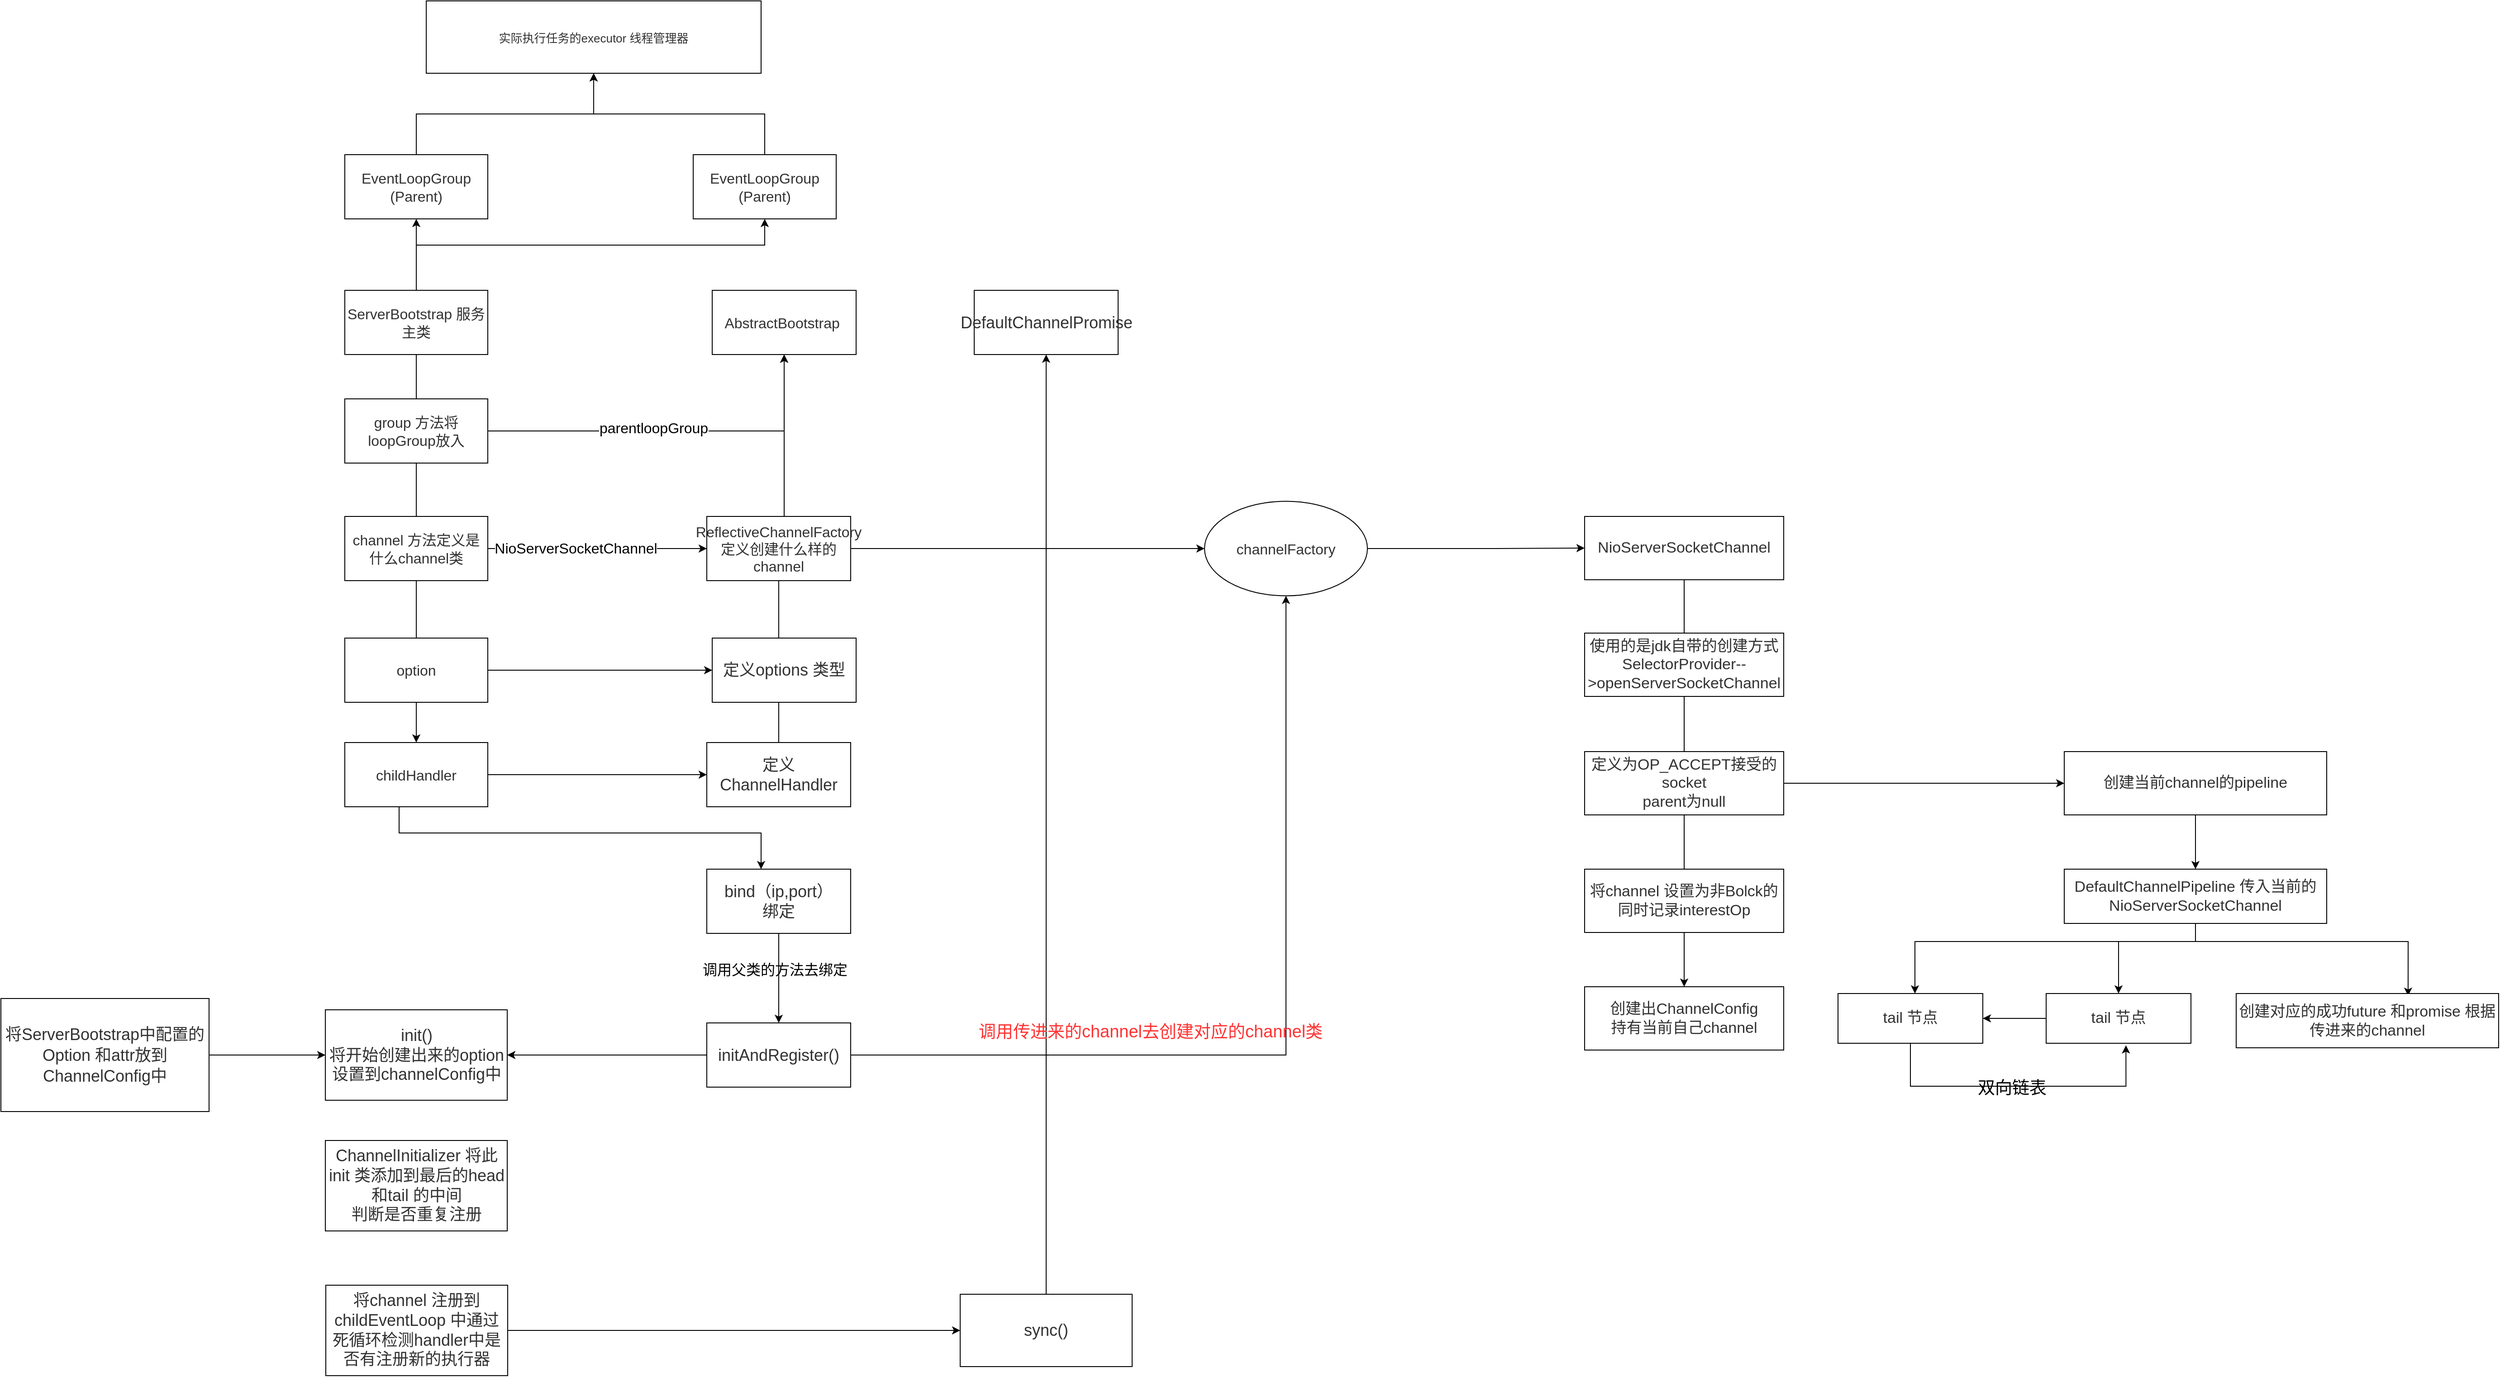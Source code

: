 <mxfile version="13.1.5" type="github">
  <diagram id="tISTSOa1IbnUW52Cragt" name="第 1 页">
    <mxGraphModel dx="2500" dy="2156" grid="1" gridSize="10" guides="1" tooltips="1" connect="1" arrows="1" fold="1" page="1" pageScale="1" pageWidth="827" pageHeight="1169" math="0" shadow="0">
      <root>
        <mxCell id="0" />
        <mxCell id="1" parent="0" />
        <mxCell id="TtaqyDXrP9r9ZkSE2HPn-74" style="edgeStyle=orthogonalEdgeStyle;rounded=0;orthogonalLoop=1;jettySize=auto;html=1;fontSize=19;" edge="1" parent="1" source="TtaqyDXrP9r9ZkSE2HPn-1" target="TtaqyDXrP9r9ZkSE2HPn-73">
          <mxGeometry relative="1" as="geometry" />
        </mxCell>
        <mxCell id="TtaqyDXrP9r9ZkSE2HPn-1" value="&lt;span style=&quot;color: rgb(50, 50, 50); font-size: 16px; background-color: rgba(255, 255, 255, 0.01);&quot;&gt;EventLoopGroup (Parent)&lt;/span&gt;" style="rounded=0;whiteSpace=wrap;html=1;fontSize=16;" vertex="1" parent="1">
          <mxGeometry x="120" y="20" width="158" height="71" as="geometry" />
        </mxCell>
        <mxCell id="TtaqyDXrP9r9ZkSE2HPn-70" style="edgeStyle=orthogonalEdgeStyle;rounded=0;orthogonalLoop=1;jettySize=auto;html=1;fontSize=19;" edge="1" parent="1" source="TtaqyDXrP9r9ZkSE2HPn-3" target="TtaqyDXrP9r9ZkSE2HPn-9">
          <mxGeometry relative="1" as="geometry" />
        </mxCell>
        <mxCell id="TtaqyDXrP9r9ZkSE2HPn-71" style="edgeStyle=orthogonalEdgeStyle;rounded=0;orthogonalLoop=1;jettySize=auto;html=1;fontSize=19;" edge="1" parent="1" source="TtaqyDXrP9r9ZkSE2HPn-3" target="TtaqyDXrP9r9ZkSE2HPn-1">
          <mxGeometry relative="1" as="geometry">
            <mxPoint x="199" y="100" as="targetPoint" />
          </mxGeometry>
        </mxCell>
        <mxCell id="TtaqyDXrP9r9ZkSE2HPn-72" style="edgeStyle=orthogonalEdgeStyle;rounded=0;orthogonalLoop=1;jettySize=auto;html=1;fontSize=19;" edge="1" parent="1" source="TtaqyDXrP9r9ZkSE2HPn-3" target="TtaqyDXrP9r9ZkSE2HPn-40">
          <mxGeometry relative="1" as="geometry">
            <Array as="points">
              <mxPoint x="199" y="120" />
              <mxPoint x="584" y="120" />
            </Array>
          </mxGeometry>
        </mxCell>
        <mxCell id="TtaqyDXrP9r9ZkSE2HPn-3" value="&lt;span style=&quot;color: rgb(50, 50, 50); font-size: 16px; background-color: rgba(255, 255, 255, 0.01);&quot;&gt;ServerBootstrap 服务主类&lt;/span&gt;" style="rounded=0;whiteSpace=wrap;html=1;fontSize=16;" vertex="1" parent="1">
          <mxGeometry x="120" y="170" width="158" height="71" as="geometry" />
        </mxCell>
        <mxCell id="TtaqyDXrP9r9ZkSE2HPn-4" value="&lt;span style=&quot;color: rgb(50, 50, 50); font-size: 16px; background-color: rgba(255, 255, 255, 0.01);&quot;&gt;AbstractBootstrap&amp;nbsp;&lt;/span&gt;" style="rounded=0;whiteSpace=wrap;html=1;fontSize=16;" vertex="1" parent="1">
          <mxGeometry x="526" y="170" width="159" height="71" as="geometry" />
        </mxCell>
        <mxCell id="TtaqyDXrP9r9ZkSE2HPn-15" style="edgeStyle=orthogonalEdgeStyle;rounded=0;orthogonalLoop=1;jettySize=auto;html=1;entryX=0.5;entryY=1;entryDx=0;entryDy=0;fontSize=16;" edge="1" parent="1" source="TtaqyDXrP9r9ZkSE2HPn-6" target="TtaqyDXrP9r9ZkSE2HPn-4">
          <mxGeometry relative="1" as="geometry" />
        </mxCell>
        <mxCell id="TtaqyDXrP9r9ZkSE2HPn-16" value="&lt;font style=&quot;font-size: 16px;&quot;&gt;parentloopGroup&lt;/font&gt;" style="edgeLabel;html=1;align=center;verticalAlign=middle;resizable=0;points=[];fontSize=16;" vertex="1" connectable="0" parent="TtaqyDXrP9r9ZkSE2HPn-15">
          <mxGeometry x="-0.112" y="4" relative="1" as="geometry">
            <mxPoint as="offset" />
          </mxGeometry>
        </mxCell>
        <mxCell id="TtaqyDXrP9r9ZkSE2HPn-6" value="&lt;span style=&quot;color: rgb(50, 50, 50); font-size: 16px; background-color: rgba(255, 255, 255, 0.01);&quot;&gt;group 方法将 loopGroup放入&lt;/span&gt;" style="rounded=0;whiteSpace=wrap;html=1;fontSize=16;" vertex="1" parent="1">
          <mxGeometry x="120" y="290" width="158" height="71" as="geometry" />
        </mxCell>
        <mxCell id="TtaqyDXrP9r9ZkSE2HPn-17" style="edgeStyle=orthogonalEdgeStyle;rounded=0;orthogonalLoop=1;jettySize=auto;html=1;entryX=0;entryY=0.5;entryDx=0;entryDy=0;fontSize=16;" edge="1" parent="1" source="TtaqyDXrP9r9ZkSE2HPn-7" target="TtaqyDXrP9r9ZkSE2HPn-13">
          <mxGeometry relative="1" as="geometry" />
        </mxCell>
        <mxCell id="TtaqyDXrP9r9ZkSE2HPn-18" value="NioServerSocketChannel" style="edgeLabel;html=1;align=center;verticalAlign=middle;resizable=0;points=[];fontSize=16;" vertex="1" connectable="0" parent="TtaqyDXrP9r9ZkSE2HPn-17">
          <mxGeometry x="-0.198" y="1" relative="1" as="geometry">
            <mxPoint as="offset" />
          </mxGeometry>
        </mxCell>
        <mxCell id="TtaqyDXrP9r9ZkSE2HPn-7" value="&lt;span style=&quot;color: rgb(50, 50, 50); font-size: 16px; background-color: rgba(255, 255, 255, 0.01);&quot;&gt;channel 方法定义是什么channel类&lt;/span&gt;" style="rounded=0;whiteSpace=wrap;html=1;fontSize=16;" vertex="1" parent="1">
          <mxGeometry x="120" y="420" width="158" height="71" as="geometry" />
        </mxCell>
        <mxCell id="TtaqyDXrP9r9ZkSE2HPn-20" value="" style="edgeStyle=orthogonalEdgeStyle;rounded=0;orthogonalLoop=1;jettySize=auto;html=1;fontSize=16;entryX=0;entryY=0.5;entryDx=0;entryDy=0;" edge="1" parent="1" source="TtaqyDXrP9r9ZkSE2HPn-8" target="TtaqyDXrP9r9ZkSE2HPn-12">
          <mxGeometry relative="1" as="geometry">
            <mxPoint x="320" y="584.5" as="targetPoint" />
          </mxGeometry>
        </mxCell>
        <mxCell id="TtaqyDXrP9r9ZkSE2HPn-8" value="&lt;span style=&quot;color: rgb(50, 50, 50); font-size: 16px; background-color: rgba(255, 255, 255, 0.01);&quot;&gt;option&lt;/span&gt;" style="rounded=0;whiteSpace=wrap;html=1;fontSize=16;" vertex="1" parent="1">
          <mxGeometry x="120" y="554.5" width="158" height="71" as="geometry" />
        </mxCell>
        <mxCell id="TtaqyDXrP9r9ZkSE2HPn-21" style="edgeStyle=orthogonalEdgeStyle;rounded=0;orthogonalLoop=1;jettySize=auto;html=1;fontSize=16;" edge="1" parent="1" source="TtaqyDXrP9r9ZkSE2HPn-9" target="TtaqyDXrP9r9ZkSE2HPn-11">
          <mxGeometry relative="1" as="geometry" />
        </mxCell>
        <mxCell id="TtaqyDXrP9r9ZkSE2HPn-22" style="edgeStyle=orthogonalEdgeStyle;rounded=0;orthogonalLoop=1;jettySize=auto;html=1;fontSize=16;" edge="1" parent="1" source="TtaqyDXrP9r9ZkSE2HPn-9" target="TtaqyDXrP9r9ZkSE2HPn-10">
          <mxGeometry relative="1" as="geometry">
            <Array as="points">
              <mxPoint x="180" y="770" />
              <mxPoint x="580" y="770" />
            </Array>
          </mxGeometry>
        </mxCell>
        <mxCell id="TtaqyDXrP9r9ZkSE2HPn-9" value="&lt;span style=&quot;color: rgb(50, 50, 50); font-size: 16px; background-color: rgba(255, 255, 255, 0.01);&quot;&gt;childHandler&lt;/span&gt;" style="rounded=0;whiteSpace=wrap;html=1;fontSize=16;" vertex="1" parent="1">
          <mxGeometry x="120" y="670" width="158" height="71" as="geometry" />
        </mxCell>
        <mxCell id="TtaqyDXrP9r9ZkSE2HPn-23" style="edgeStyle=orthogonalEdgeStyle;rounded=0;orthogonalLoop=1;jettySize=auto;html=1;fontSize=16;entryX=0.5;entryY=0;entryDx=0;entryDy=0;" edge="1" parent="1" source="TtaqyDXrP9r9ZkSE2HPn-10" target="TtaqyDXrP9r9ZkSE2HPn-14">
          <mxGeometry relative="1" as="geometry">
            <mxPoint x="580" y="920" as="targetPoint" />
          </mxGeometry>
        </mxCell>
        <mxCell id="TtaqyDXrP9r9ZkSE2HPn-10" value="&lt;span style=&quot;color: rgb(50 , 50 , 50) ; font-size: 18px ; background-color: rgba(255 , 255 , 255 , 0.01)&quot;&gt;bind（ip,port）&lt;/span&gt;&lt;div style=&quot;resize: none ; outline: 0px ; font-size: 18px ; color: rgb(50 , 50 , 50)&quot;&gt;绑定&lt;/div&gt;" style="rounded=0;whiteSpace=wrap;html=1;fontSize=16;" vertex="1" parent="1">
          <mxGeometry x="520" y="810" width="159" height="71" as="geometry" />
        </mxCell>
        <mxCell id="TtaqyDXrP9r9ZkSE2HPn-30" style="edgeStyle=orthogonalEdgeStyle;rounded=0;orthogonalLoop=1;jettySize=auto;html=1;entryX=0.5;entryY=1;entryDx=0;entryDy=0;fontSize=16;" edge="1" parent="1" source="TtaqyDXrP9r9ZkSE2HPn-11" target="TtaqyDXrP9r9ZkSE2HPn-4">
          <mxGeometry relative="1" as="geometry" />
        </mxCell>
        <mxCell id="TtaqyDXrP9r9ZkSE2HPn-11" value="&lt;span style=&quot;color: rgb(50 , 50 , 50) ; font-size: 18px ; background-color: rgba(255 , 255 , 255 , 0.01)&quot;&gt;定义ChannelHandler&lt;/span&gt;" style="rounded=0;whiteSpace=wrap;html=1;fontSize=16;" vertex="1" parent="1">
          <mxGeometry x="520" y="670" width="159" height="71" as="geometry" />
        </mxCell>
        <mxCell id="TtaqyDXrP9r9ZkSE2HPn-12" value="&lt;span style=&quot;color: rgb(50 , 50 , 50) ; font-size: 18px ; background-color: rgba(255 , 255 , 255 , 0.01)&quot;&gt;定义options 类型&lt;/span&gt;" style="rounded=0;whiteSpace=wrap;html=1;fontSize=16;" vertex="1" parent="1">
          <mxGeometry x="526" y="554.5" width="159" height="71" as="geometry" />
        </mxCell>
        <mxCell id="TtaqyDXrP9r9ZkSE2HPn-42" style="edgeStyle=orthogonalEdgeStyle;rounded=0;orthogonalLoop=1;jettySize=auto;html=1;entryX=0;entryY=0.5;entryDx=0;entryDy=0;fontSize=16;" edge="1" parent="1" source="TtaqyDXrP9r9ZkSE2HPn-13" target="TtaqyDXrP9r9ZkSE2HPn-41">
          <mxGeometry relative="1" as="geometry" />
        </mxCell>
        <mxCell id="TtaqyDXrP9r9ZkSE2HPn-13" value="&lt;span style=&quot;color: rgb(50, 50, 50); font-size: 16px; background-color: rgba(255, 255, 255, 0.01);&quot;&gt;ReflectiveChannelFactory&lt;/span&gt;&lt;div style=&quot;resize: none; outline: 0px; font-size: 16px; color: rgb(50, 50, 50);&quot;&gt;定义创建什么样的channel&lt;/div&gt;" style="rounded=0;whiteSpace=wrap;html=1;fontSize=16;" vertex="1" parent="1">
          <mxGeometry x="520" y="420" width="159" height="71" as="geometry" />
        </mxCell>
        <mxCell id="TtaqyDXrP9r9ZkSE2HPn-32" value="" style="edgeStyle=orthogonalEdgeStyle;rounded=0;orthogonalLoop=1;jettySize=auto;html=1;fontSize=16;" edge="1" parent="1" source="TtaqyDXrP9r9ZkSE2HPn-14" target="TtaqyDXrP9r9ZkSE2HPn-31">
          <mxGeometry relative="1" as="geometry" />
        </mxCell>
        <mxCell id="TtaqyDXrP9r9ZkSE2HPn-43" style="edgeStyle=orthogonalEdgeStyle;rounded=0;orthogonalLoop=1;jettySize=auto;html=1;entryX=0.5;entryY=1;entryDx=0;entryDy=0;fontSize=16;" edge="1" parent="1" source="TtaqyDXrP9r9ZkSE2HPn-14" target="TtaqyDXrP9r9ZkSE2HPn-41">
          <mxGeometry relative="1" as="geometry" />
        </mxCell>
        <mxCell id="TtaqyDXrP9r9ZkSE2HPn-14" value="&lt;span style=&quot;color: rgb(50 , 50 , 50) ; font-size: 18px ; background-color: rgba(255 , 255 , 255 , 0.01)&quot;&gt;initAndRegister()&lt;/span&gt;" style="rounded=0;whiteSpace=wrap;html=1;fontSize=16;" vertex="1" parent="1">
          <mxGeometry x="520" y="980" width="159" height="71" as="geometry" />
        </mxCell>
        <mxCell id="TtaqyDXrP9r9ZkSE2HPn-31" value="&lt;span style=&quot;color: rgb(50 , 50 , 50) ; font-size: 18px ; background-color: rgba(255 , 255 , 255 , 0.01)&quot;&gt;init()&lt;/span&gt;&lt;div style=&quot;resize: none ; outline: 0px ; font-size: 18px ; color: rgb(50 , 50 , 50)&quot;&gt;将开始创建出来的option设置到channelConfig中&lt;/div&gt;" style="rounded=0;whiteSpace=wrap;html=1;fontSize=16;" vertex="1" parent="1">
          <mxGeometry x="98.5" y="965.5" width="201" height="100" as="geometry" />
        </mxCell>
        <mxCell id="TtaqyDXrP9r9ZkSE2HPn-24" value="调用父类的方法去绑定" style="text;html=1;align=center;verticalAlign=middle;resizable=0;points=[];autosize=1;fontSize=16;" vertex="1" parent="1">
          <mxGeometry x="505" y="911" width="180" height="20" as="geometry" />
        </mxCell>
        <mxCell id="TtaqyDXrP9r9ZkSE2HPn-33" value="&lt;span style=&quot;color: rgb(50 , 50 , 50) ; font-size: 18px ; background-color: rgba(255 , 255 , 255 , 0.01)&quot;&gt;ChannelInitializer 将此init 类添加到最后的head 和tail 的中间&lt;/span&gt;&lt;br style=&quot;color: rgb(50 , 50 , 50) ; font-size: 18px&quot;&gt;&lt;div style=&quot;resize: none ; outline: 0px ; font-size: 18px ; color: rgb(50 , 50 , 50)&quot;&gt;判断是否重复注册&lt;/div&gt;" style="rounded=0;whiteSpace=wrap;html=1;fontSize=16;" vertex="1" parent="1">
          <mxGeometry x="98.5" y="1110" width="201" height="100" as="geometry" />
        </mxCell>
        <mxCell id="TtaqyDXrP9r9ZkSE2HPn-35" style="edgeStyle=orthogonalEdgeStyle;rounded=0;orthogonalLoop=1;jettySize=auto;html=1;fontSize=16;entryX=0;entryY=0.5;entryDx=0;entryDy=0;" edge="1" parent="1" source="TtaqyDXrP9r9ZkSE2HPn-34" target="TtaqyDXrP9r9ZkSE2HPn-36">
          <mxGeometry relative="1" as="geometry">
            <mxPoint x="730" y="1330" as="targetPoint" />
          </mxGeometry>
        </mxCell>
        <mxCell id="TtaqyDXrP9r9ZkSE2HPn-34" value="&lt;span style=&quot;color: rgb(50 , 50 , 50) ; font-size: 18px ; background-color: rgba(255 , 255 , 255 , 0.01)&quot;&gt;将channel 注册到childEventLoop 中通过死循环检测handler中是否有注册新的执行器&lt;/span&gt;" style="rounded=0;whiteSpace=wrap;html=1;fontSize=16;" vertex="1" parent="1">
          <mxGeometry x="99" y="1270" width="201" height="100" as="geometry" />
        </mxCell>
        <mxCell id="TtaqyDXrP9r9ZkSE2HPn-38" style="edgeStyle=orthogonalEdgeStyle;rounded=0;orthogonalLoop=1;jettySize=auto;html=1;entryX=0.5;entryY=1;entryDx=0;entryDy=0;fontSize=16;" edge="1" parent="1" source="TtaqyDXrP9r9ZkSE2HPn-36" target="TtaqyDXrP9r9ZkSE2HPn-37">
          <mxGeometry relative="1" as="geometry" />
        </mxCell>
        <mxCell id="TtaqyDXrP9r9ZkSE2HPn-36" value="&lt;span style=&quot;color: rgb(50 , 50 , 50) ; font-size: 18px ; background-color: rgba(255 , 255 , 255 , 0.01)&quot;&gt;sync()&lt;/span&gt;" style="rounded=0;whiteSpace=wrap;html=1;fontSize=16;" vertex="1" parent="1">
          <mxGeometry x="800" y="1280" width="190" height="80" as="geometry" />
        </mxCell>
        <mxCell id="TtaqyDXrP9r9ZkSE2HPn-37" value="&lt;span style=&quot;color: rgb(50 , 50 , 50) ; font-size: 18px ; background-color: rgba(255 , 255 , 255 , 0.01)&quot;&gt;DefaultChannelPromise&lt;/span&gt;" style="rounded=0;whiteSpace=wrap;html=1;fontSize=16;" vertex="1" parent="1">
          <mxGeometry x="815.5" y="170" width="159" height="71" as="geometry" />
        </mxCell>
        <mxCell id="TtaqyDXrP9r9ZkSE2HPn-75" style="edgeStyle=orthogonalEdgeStyle;rounded=0;orthogonalLoop=1;jettySize=auto;html=1;entryX=0.5;entryY=1;entryDx=0;entryDy=0;fontSize=19;" edge="1" parent="1" source="TtaqyDXrP9r9ZkSE2HPn-40" target="TtaqyDXrP9r9ZkSE2HPn-73">
          <mxGeometry relative="1" as="geometry" />
        </mxCell>
        <mxCell id="TtaqyDXrP9r9ZkSE2HPn-40" value="&lt;span style=&quot;color: rgb(50, 50, 50); font-size: 16px; background-color: rgba(255, 255, 255, 0.01);&quot;&gt;EventLoopGroup (Parent)&lt;/span&gt;" style="rounded=0;whiteSpace=wrap;html=1;fontSize=16;" vertex="1" parent="1">
          <mxGeometry x="505" y="20" width="158" height="71" as="geometry" />
        </mxCell>
        <mxCell id="TtaqyDXrP9r9ZkSE2HPn-47" value="" style="edgeStyle=orthogonalEdgeStyle;rounded=0;orthogonalLoop=1;jettySize=auto;html=1;fontSize=19;entryX=0;entryY=0.5;entryDx=0;entryDy=0;" edge="1" parent="1" source="TtaqyDXrP9r9ZkSE2HPn-41" target="TtaqyDXrP9r9ZkSE2HPn-48">
          <mxGeometry relative="1" as="geometry">
            <mxPoint x="1330.0" y="455.5" as="targetPoint" />
          </mxGeometry>
        </mxCell>
        <mxCell id="TtaqyDXrP9r9ZkSE2HPn-41" value="&lt;span style=&quot;color: rgb(50 , 50 , 50) ; background-color: rgba(255 , 255 , 255 , 0.01)&quot;&gt;channelFactory&lt;/span&gt;" style="ellipse;whiteSpace=wrap;html=1;fontSize=16;" vertex="1" parent="1">
          <mxGeometry x="1070" y="403.25" width="180" height="104.5" as="geometry" />
        </mxCell>
        <mxCell id="TtaqyDXrP9r9ZkSE2HPn-45" value="&lt;font color=&quot;#ff3333&quot; style=&quot;font-size: 19px;&quot;&gt;调用传进来的channel去创建对应的channel类&lt;/font&gt;" style="text;html=1;align=center;verticalAlign=middle;resizable=0;points=[];autosize=1;fontSize=19;" vertex="1" parent="1">
          <mxGeometry x="810" y="975" width="400" height="30" as="geometry" />
        </mxCell>
        <mxCell id="TtaqyDXrP9r9ZkSE2HPn-53" style="edgeStyle=orthogonalEdgeStyle;rounded=0;orthogonalLoop=1;jettySize=auto;html=1;fontSize=19;" edge="1" parent="1" source="TtaqyDXrP9r9ZkSE2HPn-48" target="TtaqyDXrP9r9ZkSE2HPn-50">
          <mxGeometry relative="1" as="geometry" />
        </mxCell>
        <mxCell id="TtaqyDXrP9r9ZkSE2HPn-48" value="&lt;span style=&quot;color: rgb(50 , 50 , 50) ; font-size: 17px ; background-color: rgba(255 , 255 , 255 , 0.01)&quot;&gt;NioServerSocketChannel&lt;/span&gt;" style="rounded=0;whiteSpace=wrap;html=1;fontSize=16;" vertex="1" parent="1">
          <mxGeometry x="1490" y="420" width="220" height="70" as="geometry" />
        </mxCell>
        <mxCell id="TtaqyDXrP9r9ZkSE2HPn-49" value="&lt;span style=&quot;color: rgb(50 , 50 , 50) ; font-size: 17px ; background-color: rgba(255 , 255 , 255 , 0.01)&quot;&gt;使用的是jdk自带的创建方式&lt;/span&gt;&lt;div style=&quot;resize: none ; outline: 0px ; font-size: 17px ; color: rgb(50 , 50 , 50)&quot;&gt;SelectorProvider--&amp;gt;openServerSocketChannel&lt;/div&gt;" style="rounded=0;whiteSpace=wrap;html=1;fontSize=16;" vertex="1" parent="1">
          <mxGeometry x="1490" y="549" width="220" height="70" as="geometry" />
        </mxCell>
        <mxCell id="TtaqyDXrP9r9ZkSE2HPn-50" value="&lt;span style=&quot;color: rgb(50 , 50 , 50) ; font-size: 17px ; background-color: rgba(255 , 255 , 255 , 0.01)&quot;&gt;创建出ChannelConfig&lt;br&gt;持有当前自己channel&lt;br&gt;&lt;/span&gt;" style="rounded=0;whiteSpace=wrap;html=1;fontSize=16;" vertex="1" parent="1">
          <mxGeometry x="1490" y="940" width="220" height="70" as="geometry" />
        </mxCell>
        <mxCell id="TtaqyDXrP9r9ZkSE2HPn-51" value="&lt;span style=&quot;color: rgb(50 , 50 , 50) ; font-size: 17px ; background-color: rgba(255 , 255 , 255 , 0.01)&quot;&gt;将channel 设置为非Bolck的 同时记录interestOp&lt;/span&gt;" style="rounded=0;whiteSpace=wrap;html=1;fontSize=16;" vertex="1" parent="1">
          <mxGeometry x="1490" y="810" width="220" height="70" as="geometry" />
        </mxCell>
        <mxCell id="TtaqyDXrP9r9ZkSE2HPn-54" style="edgeStyle=orthogonalEdgeStyle;rounded=0;orthogonalLoop=1;jettySize=auto;html=1;fontSize=19;entryX=0;entryY=0.5;entryDx=0;entryDy=0;" edge="1" parent="1" source="TtaqyDXrP9r9ZkSE2HPn-52" target="TtaqyDXrP9r9ZkSE2HPn-55">
          <mxGeometry relative="1" as="geometry">
            <mxPoint x="2030" y="715" as="targetPoint" />
          </mxGeometry>
        </mxCell>
        <mxCell id="TtaqyDXrP9r9ZkSE2HPn-52" value="&lt;span style=&quot;color: rgb(50 , 50 , 50) ; font-size: 17px ; background-color: rgba(255 , 255 , 255 , 0.01)&quot;&gt;定义为OP_ACCEPT接受的socket&lt;/span&gt;&lt;div style=&quot;resize: none ; outline: 0px ; font-size: 17px ; color: rgb(50 , 50 , 50)&quot;&gt;parent为null&lt;/div&gt;" style="rounded=0;whiteSpace=wrap;html=1;fontSize=16;" vertex="1" parent="1">
          <mxGeometry x="1490" y="680" width="220" height="70" as="geometry" />
        </mxCell>
        <mxCell id="TtaqyDXrP9r9ZkSE2HPn-57" value="" style="edgeStyle=orthogonalEdgeStyle;rounded=0;orthogonalLoop=1;jettySize=auto;html=1;fontSize=19;" edge="1" parent="1" source="TtaqyDXrP9r9ZkSE2HPn-55" target="TtaqyDXrP9r9ZkSE2HPn-56">
          <mxGeometry relative="1" as="geometry" />
        </mxCell>
        <mxCell id="TtaqyDXrP9r9ZkSE2HPn-55" value="&lt;span style=&quot;color: rgb(50 , 50 , 50) ; font-size: 17px ; background-color: rgba(255 , 255 , 255 , 0.01)&quot;&gt;创建当前channel的pipeline&lt;/span&gt;" style="rounded=0;whiteSpace=wrap;html=1;fontSize=16;" vertex="1" parent="1">
          <mxGeometry x="2020" y="680" width="290" height="70" as="geometry" />
        </mxCell>
        <mxCell id="TtaqyDXrP9r9ZkSE2HPn-60" value="" style="edgeStyle=orthogonalEdgeStyle;rounded=0;orthogonalLoop=1;jettySize=auto;html=1;fontSize=19;" edge="1" parent="1" source="TtaqyDXrP9r9ZkSE2HPn-56" target="TtaqyDXrP9r9ZkSE2HPn-59">
          <mxGeometry relative="1" as="geometry">
            <Array as="points">
              <mxPoint x="2165" y="890" />
              <mxPoint x="1855" y="890" />
            </Array>
          </mxGeometry>
        </mxCell>
        <mxCell id="TtaqyDXrP9r9ZkSE2HPn-62" style="edgeStyle=orthogonalEdgeStyle;rounded=0;orthogonalLoop=1;jettySize=auto;html=1;fontSize=19;" edge="1" parent="1" source="TtaqyDXrP9r9ZkSE2HPn-56" target="TtaqyDXrP9r9ZkSE2HPn-61">
          <mxGeometry relative="1" as="geometry">
            <Array as="points">
              <mxPoint x="2165" y="890" />
              <mxPoint x="2080" y="890" />
            </Array>
          </mxGeometry>
        </mxCell>
        <mxCell id="TtaqyDXrP9r9ZkSE2HPn-67" style="edgeStyle=orthogonalEdgeStyle;rounded=0;orthogonalLoop=1;jettySize=auto;html=1;entryX=0.655;entryY=0.042;entryDx=0;entryDy=0;entryPerimeter=0;fontSize=19;" edge="1" parent="1" source="TtaqyDXrP9r9ZkSE2HPn-56" target="TtaqyDXrP9r9ZkSE2HPn-66">
          <mxGeometry relative="1" as="geometry">
            <Array as="points">
              <mxPoint x="2165" y="890" />
              <mxPoint x="2400" y="890" />
            </Array>
          </mxGeometry>
        </mxCell>
        <mxCell id="TtaqyDXrP9r9ZkSE2HPn-56" value="&lt;span style=&quot;color: rgb(50 , 50 , 50) ; font-size: 17px ; background-color: rgba(255 , 255 , 255 , 0.01)&quot;&gt;DefaultChannelPipeline 传入当前的&lt;/span&gt;&lt;div style=&quot;resize: none ; outline: 0px ; font-size: 17px ; color: rgb(50 , 50 , 50)&quot;&gt;NioServerSocketChannel&lt;/div&gt;" style="rounded=0;whiteSpace=wrap;html=1;fontSize=16;" vertex="1" parent="1">
          <mxGeometry x="2020" y="810" width="290" height="60" as="geometry" />
        </mxCell>
        <mxCell id="TtaqyDXrP9r9ZkSE2HPn-64" style="edgeStyle=orthogonalEdgeStyle;rounded=0;orthogonalLoop=1;jettySize=auto;html=1;fontSize=19;entryX=0.551;entryY=1.041;entryDx=0;entryDy=0;entryPerimeter=0;" edge="1" parent="1" source="TtaqyDXrP9r9ZkSE2HPn-59" target="TtaqyDXrP9r9ZkSE2HPn-61">
          <mxGeometry relative="1" as="geometry">
            <mxPoint x="1850" y="1050" as="targetPoint" />
            <Array as="points">
              <mxPoint x="1850" y="1050" />
              <mxPoint x="2088" y="1050" />
            </Array>
          </mxGeometry>
        </mxCell>
        <mxCell id="TtaqyDXrP9r9ZkSE2HPn-59" value="&lt;span style=&quot;color: rgb(50 , 50 , 50) ; font-size: 17px ; background-color: rgba(255 , 255 , 255 , 0.01)&quot;&gt;tail 节点&lt;/span&gt;" style="rounded=0;whiteSpace=wrap;html=1;fontSize=16;" vertex="1" parent="1">
          <mxGeometry x="1770" y="947.5" width="160" height="55" as="geometry" />
        </mxCell>
        <mxCell id="TtaqyDXrP9r9ZkSE2HPn-63" style="edgeStyle=orthogonalEdgeStyle;rounded=0;orthogonalLoop=1;jettySize=auto;html=1;entryX=1;entryY=0.5;entryDx=0;entryDy=0;fontSize=19;" edge="1" parent="1" source="TtaqyDXrP9r9ZkSE2HPn-61" target="TtaqyDXrP9r9ZkSE2HPn-59">
          <mxGeometry relative="1" as="geometry" />
        </mxCell>
        <mxCell id="TtaqyDXrP9r9ZkSE2HPn-61" value="&lt;span style=&quot;color: rgb(50 , 50 , 50) ; font-size: 17px ; background-color: rgba(255 , 255 , 255 , 0.01)&quot;&gt;tail 节点&lt;/span&gt;" style="rounded=0;whiteSpace=wrap;html=1;fontSize=16;" vertex="1" parent="1">
          <mxGeometry x="2000" y="947.5" width="160" height="55" as="geometry" />
        </mxCell>
        <mxCell id="TtaqyDXrP9r9ZkSE2HPn-65" value="双向链表" style="text;html=1;align=center;verticalAlign=middle;resizable=0;points=[];autosize=1;fontSize=19;" vertex="1" parent="1">
          <mxGeometry x="1917" y="1037" width="90" height="30" as="geometry" />
        </mxCell>
        <mxCell id="TtaqyDXrP9r9ZkSE2HPn-66" value="&lt;span style=&quot;color: rgb(50 , 50 , 50) ; font-size: 17px ; background-color: rgba(255 , 255 , 255 , 0.01)&quot;&gt;创建对应的成功future 和promise 根据 传进来的channel&lt;/span&gt;" style="rounded=0;whiteSpace=wrap;html=1;fontSize=16;" vertex="1" parent="1">
          <mxGeometry x="2210" y="947.5" width="290" height="60" as="geometry" />
        </mxCell>
        <mxCell id="TtaqyDXrP9r9ZkSE2HPn-69" style="edgeStyle=orthogonalEdgeStyle;rounded=0;orthogonalLoop=1;jettySize=auto;html=1;entryX=0;entryY=0.5;entryDx=0;entryDy=0;fontSize=19;" edge="1" parent="1" source="TtaqyDXrP9r9ZkSE2HPn-68" target="TtaqyDXrP9r9ZkSE2HPn-31">
          <mxGeometry relative="1" as="geometry" />
        </mxCell>
        <mxCell id="TtaqyDXrP9r9ZkSE2HPn-68" value="&lt;span style=&quot;color: rgb(50 , 50 , 50) ; font-size: 18px ; background-color: rgba(255 , 255 , 255 , 0.01)&quot;&gt;将ServerBootstrap中配置的Option 和attr放到ChannelConfig中&lt;/span&gt;" style="rounded=0;whiteSpace=wrap;html=1;fontSize=19;" vertex="1" parent="1">
          <mxGeometry x="-260" y="953" width="230" height="125" as="geometry" />
        </mxCell>
        <mxCell id="TtaqyDXrP9r9ZkSE2HPn-73" value="&lt;span style=&quot;color: rgb(50 , 50 , 50) ; font-size: 13px ; background-color: rgba(255 , 255 , 255 , 0.01)&quot;&gt;实际执行任务的executor 线程管理器&lt;/span&gt;" style="rounded=0;whiteSpace=wrap;html=1;fontSize=19;" vertex="1" parent="1">
          <mxGeometry x="210" y="-150" width="370" height="80" as="geometry" />
        </mxCell>
      </root>
    </mxGraphModel>
  </diagram>
</mxfile>
